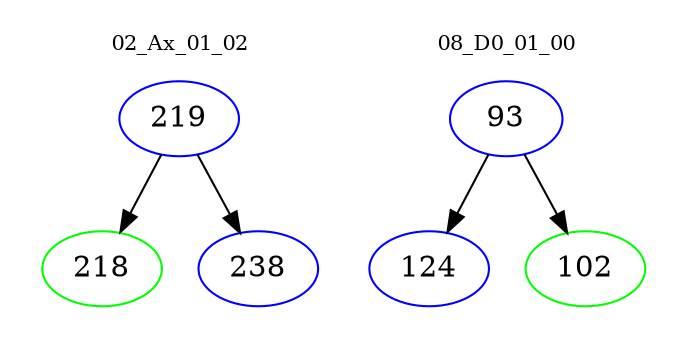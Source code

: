 digraph{
subgraph cluster_0 {
color = white
label = "02_Ax_01_02";
fontsize=10;
T0_219 [label="219", color="blue"]
T0_219 -> T0_218 [color="black"]
T0_218 [label="218", color="green"]
T0_219 -> T0_238 [color="black"]
T0_238 [label="238", color="blue"]
}
subgraph cluster_1 {
color = white
label = "08_D0_01_00";
fontsize=10;
T1_93 [label="93", color="blue"]
T1_93 -> T1_124 [color="black"]
T1_124 [label="124", color="blue"]
T1_93 -> T1_102 [color="black"]
T1_102 [label="102", color="green"]
}
}
